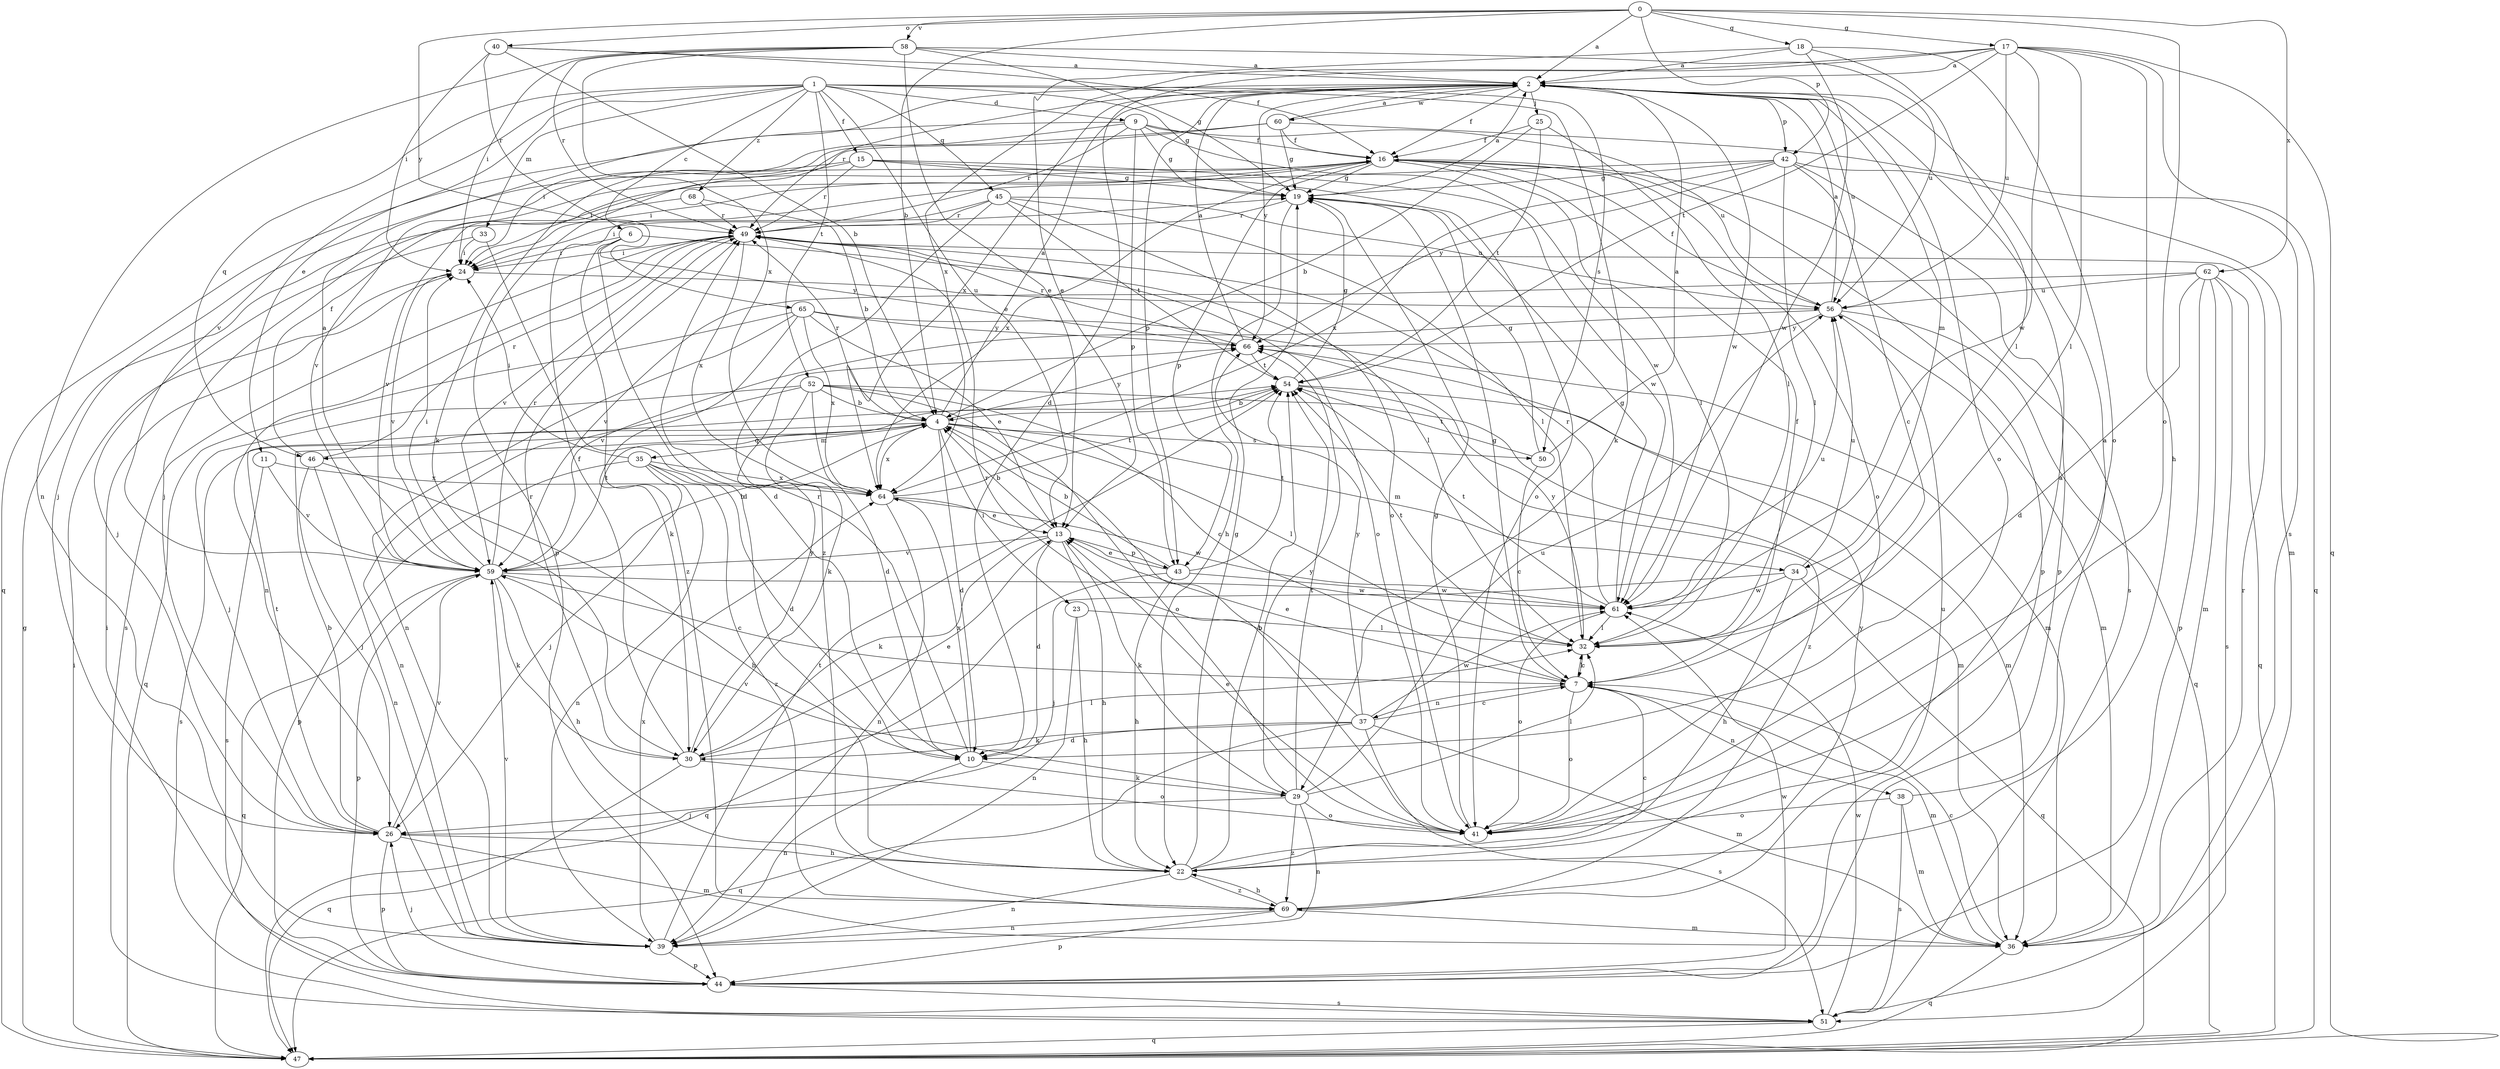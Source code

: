 strict digraph  {
0;
1;
2;
4;
6;
7;
9;
10;
11;
13;
15;
16;
17;
18;
19;
22;
23;
24;
25;
26;
29;
30;
32;
33;
34;
35;
36;
37;
38;
39;
40;
41;
42;
43;
44;
45;
46;
47;
49;
50;
51;
52;
54;
56;
58;
59;
60;
61;
62;
64;
65;
66;
68;
69;
0 -> 2  [label=a];
0 -> 4  [label=b];
0 -> 17  [label=g];
0 -> 18  [label=g];
0 -> 40  [label=o];
0 -> 41  [label=o];
0 -> 42  [label=p];
0 -> 58  [label=v];
0 -> 62  [label=x];
0 -> 65  [label=y];
1 -> 6  [label=c];
1 -> 9  [label=d];
1 -> 11  [label=e];
1 -> 13  [label=e];
1 -> 15  [label=f];
1 -> 19  [label=g];
1 -> 29  [label=k];
1 -> 33  [label=m];
1 -> 45  [label=q];
1 -> 46  [label=q];
1 -> 50  [label=s];
1 -> 52  [label=t];
1 -> 59  [label=v];
1 -> 68  [label=z];
2 -> 16  [label=f];
2 -> 25  [label=j];
2 -> 34  [label=m];
2 -> 41  [label=o];
2 -> 42  [label=p];
2 -> 43  [label=p];
2 -> 49  [label=r];
2 -> 56  [label=u];
2 -> 60  [label=w];
2 -> 61  [label=w];
2 -> 64  [label=x];
2 -> 66  [label=y];
4 -> 2  [label=a];
4 -> 10  [label=d];
4 -> 23  [label=i];
4 -> 32  [label=l];
4 -> 34  [label=m];
4 -> 35  [label=m];
4 -> 46  [label=q];
4 -> 49  [label=r];
4 -> 50  [label=s];
4 -> 51  [label=s];
4 -> 64  [label=x];
4 -> 66  [label=y];
6 -> 10  [label=d];
6 -> 24  [label=i];
6 -> 32  [label=l];
6 -> 66  [label=y];
6 -> 69  [label=z];
7 -> 13  [label=e];
7 -> 16  [label=f];
7 -> 19  [label=g];
7 -> 32  [label=l];
7 -> 36  [label=m];
7 -> 37  [label=n];
7 -> 38  [label=n];
7 -> 41  [label=o];
9 -> 16  [label=f];
9 -> 19  [label=g];
9 -> 24  [label=i];
9 -> 43  [label=p];
9 -> 47  [label=q];
9 -> 49  [label=r];
9 -> 56  [label=u];
9 -> 61  [label=w];
10 -> 29  [label=k];
10 -> 39  [label=n];
10 -> 49  [label=r];
10 -> 64  [label=x];
11 -> 51  [label=s];
11 -> 59  [label=v];
11 -> 64  [label=x];
13 -> 4  [label=b];
13 -> 10  [label=d];
13 -> 22  [label=h];
13 -> 29  [label=k];
13 -> 30  [label=k];
13 -> 43  [label=p];
13 -> 59  [label=v];
15 -> 19  [label=g];
15 -> 24  [label=i];
15 -> 41  [label=o];
15 -> 49  [label=r];
15 -> 59  [label=v];
15 -> 61  [label=w];
16 -> 19  [label=g];
16 -> 24  [label=i];
16 -> 26  [label=j];
16 -> 32  [label=l];
16 -> 41  [label=o];
16 -> 43  [label=p];
16 -> 44  [label=p];
16 -> 51  [label=s];
16 -> 64  [label=x];
17 -> 2  [label=a];
17 -> 10  [label=d];
17 -> 22  [label=h];
17 -> 32  [label=l];
17 -> 47  [label=q];
17 -> 51  [label=s];
17 -> 54  [label=t];
17 -> 56  [label=u];
17 -> 61  [label=w];
17 -> 64  [label=x];
18 -> 2  [label=a];
18 -> 13  [label=e];
18 -> 32  [label=l];
18 -> 41  [label=o];
18 -> 61  [label=w];
19 -> 2  [label=a];
19 -> 22  [label=h];
19 -> 49  [label=r];
22 -> 2  [label=a];
22 -> 7  [label=c];
22 -> 19  [label=g];
22 -> 39  [label=n];
22 -> 54  [label=t];
22 -> 69  [label=z];
23 -> 22  [label=h];
23 -> 32  [label=l];
23 -> 39  [label=n];
24 -> 56  [label=u];
24 -> 59  [label=v];
25 -> 4  [label=b];
25 -> 16  [label=f];
25 -> 32  [label=l];
25 -> 54  [label=t];
26 -> 4  [label=b];
26 -> 22  [label=h];
26 -> 36  [label=m];
26 -> 44  [label=p];
26 -> 54  [label=t];
26 -> 59  [label=v];
29 -> 26  [label=j];
29 -> 32  [label=l];
29 -> 39  [label=n];
29 -> 41  [label=o];
29 -> 54  [label=t];
29 -> 56  [label=u];
29 -> 59  [label=v];
29 -> 66  [label=y];
29 -> 69  [label=z];
30 -> 13  [label=e];
30 -> 16  [label=f];
30 -> 32  [label=l];
30 -> 41  [label=o];
30 -> 47  [label=q];
30 -> 49  [label=r];
30 -> 66  [label=y];
32 -> 7  [label=c];
32 -> 54  [label=t];
32 -> 66  [label=y];
33 -> 10  [label=d];
33 -> 24  [label=i];
33 -> 26  [label=j];
34 -> 22  [label=h];
34 -> 26  [label=j];
34 -> 47  [label=q];
34 -> 56  [label=u];
34 -> 61  [label=w];
35 -> 10  [label=d];
35 -> 24  [label=i];
35 -> 26  [label=j];
35 -> 39  [label=n];
35 -> 44  [label=p];
35 -> 64  [label=x];
35 -> 69  [label=z];
36 -> 7  [label=c];
36 -> 47  [label=q];
36 -> 49  [label=r];
37 -> 7  [label=c];
37 -> 10  [label=d];
37 -> 30  [label=k];
37 -> 36  [label=m];
37 -> 47  [label=q];
37 -> 49  [label=r];
37 -> 51  [label=s];
37 -> 61  [label=w];
37 -> 66  [label=y];
38 -> 2  [label=a];
38 -> 36  [label=m];
38 -> 41  [label=o];
38 -> 51  [label=s];
39 -> 44  [label=p];
39 -> 54  [label=t];
39 -> 59  [label=v];
39 -> 64  [label=x];
40 -> 2  [label=a];
40 -> 4  [label=b];
40 -> 16  [label=f];
40 -> 24  [label=i];
40 -> 49  [label=r];
41 -> 4  [label=b];
41 -> 13  [label=e];
41 -> 19  [label=g];
42 -> 7  [label=c];
42 -> 19  [label=g];
42 -> 26  [label=j];
42 -> 32  [label=l];
42 -> 36  [label=m];
42 -> 44  [label=p];
42 -> 64  [label=x];
42 -> 66  [label=y];
43 -> 4  [label=b];
43 -> 13  [label=e];
43 -> 22  [label=h];
43 -> 47  [label=q];
43 -> 54  [label=t];
43 -> 61  [label=w];
44 -> 24  [label=i];
44 -> 26  [label=j];
44 -> 51  [label=s];
44 -> 61  [label=w];
45 -> 24  [label=i];
45 -> 32  [label=l];
45 -> 41  [label=o];
45 -> 49  [label=r];
45 -> 54  [label=t];
45 -> 56  [label=u];
45 -> 69  [label=z];
46 -> 16  [label=f];
46 -> 22  [label=h];
46 -> 26  [label=j];
46 -> 39  [label=n];
46 -> 49  [label=r];
47 -> 19  [label=g];
47 -> 24  [label=i];
49 -> 24  [label=i];
49 -> 39  [label=n];
49 -> 41  [label=o];
49 -> 51  [label=s];
49 -> 59  [label=v];
49 -> 64  [label=x];
50 -> 2  [label=a];
50 -> 7  [label=c];
50 -> 19  [label=g];
50 -> 54  [label=t];
51 -> 47  [label=q];
51 -> 61  [label=w];
52 -> 4  [label=b];
52 -> 7  [label=c];
52 -> 10  [label=d];
52 -> 26  [label=j];
52 -> 30  [label=k];
52 -> 36  [label=m];
52 -> 39  [label=n];
52 -> 41  [label=o];
54 -> 4  [label=b];
54 -> 19  [label=g];
54 -> 36  [label=m];
54 -> 69  [label=z];
56 -> 2  [label=a];
56 -> 16  [label=f];
56 -> 36  [label=m];
56 -> 47  [label=q];
56 -> 59  [label=v];
56 -> 66  [label=y];
58 -> 2  [label=a];
58 -> 13  [label=e];
58 -> 19  [label=g];
58 -> 24  [label=i];
58 -> 39  [label=n];
58 -> 49  [label=r];
58 -> 56  [label=u];
58 -> 64  [label=x];
59 -> 2  [label=a];
59 -> 4  [label=b];
59 -> 7  [label=c];
59 -> 22  [label=h];
59 -> 24  [label=i];
59 -> 30  [label=k];
59 -> 44  [label=p];
59 -> 47  [label=q];
59 -> 49  [label=r];
59 -> 54  [label=t];
59 -> 61  [label=w];
60 -> 2  [label=a];
60 -> 16  [label=f];
60 -> 19  [label=g];
60 -> 30  [label=k];
60 -> 44  [label=p];
60 -> 47  [label=q];
61 -> 19  [label=g];
61 -> 32  [label=l];
61 -> 41  [label=o];
61 -> 49  [label=r];
61 -> 54  [label=t];
61 -> 56  [label=u];
62 -> 10  [label=d];
62 -> 36  [label=m];
62 -> 44  [label=p];
62 -> 47  [label=q];
62 -> 51  [label=s];
62 -> 56  [label=u];
62 -> 59  [label=v];
64 -> 13  [label=e];
64 -> 39  [label=n];
64 -> 54  [label=t];
64 -> 61  [label=w];
65 -> 13  [label=e];
65 -> 30  [label=k];
65 -> 36  [label=m];
65 -> 39  [label=n];
65 -> 47  [label=q];
65 -> 64  [label=x];
65 -> 66  [label=y];
66 -> 2  [label=a];
66 -> 49  [label=r];
66 -> 54  [label=t];
68 -> 4  [label=b];
68 -> 49  [label=r];
68 -> 59  [label=v];
69 -> 22  [label=h];
69 -> 36  [label=m];
69 -> 39  [label=n];
69 -> 44  [label=p];
69 -> 56  [label=u];
69 -> 66  [label=y];
}

